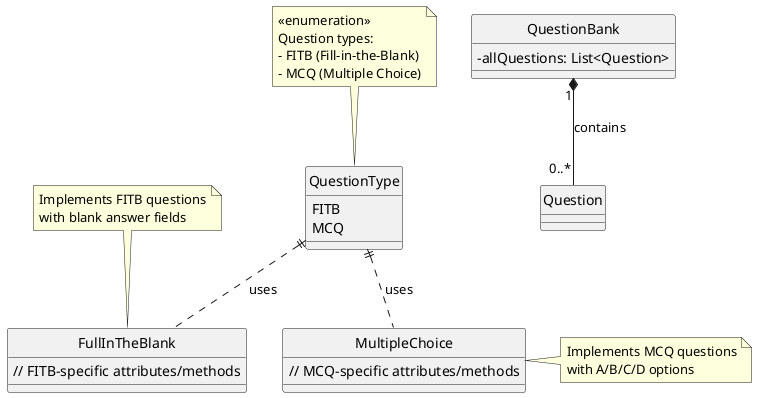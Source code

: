 @startuml Data Diagram
hide circle
skinparam classAttributeIconSize 0

class QuestionBank {
  - allQuestions: List<Question>
}

enum QuestionType {
  FITB
  MCQ
}

class FullInTheBlank {
  // FITB-specific attributes/methods
}

class MultipleChoice {
  // MCQ-specific attributes/methods
}

' Relationships
QuestionBank "1" *-- "0..*" Question : contains

QuestionType ||.. FullInTheBlank : uses
QuestionType ||.. MultipleChoice : uses

note top of QuestionType
  <<enumeration>>
  Question types:
  - FITB (Fill-in-the-Blank)
  - MCQ (Multiple Choice)
end note

note top of FullInTheBlank
  Implements FITB questions
  with blank answer fields
end note

note right of MultipleChoice
  Implements MCQ questions
  with A/B/C/D options
end note
@enduml